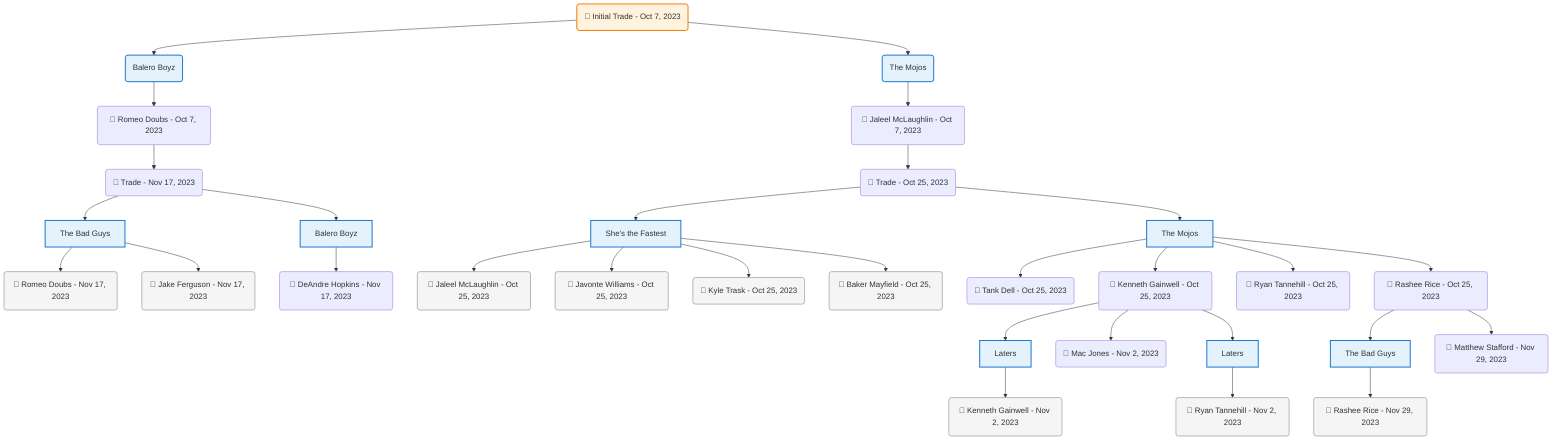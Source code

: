 flowchart TD

    TRADE_MAIN("🔄 Initial Trade - Oct 7, 2023")
    TEAM_1("Balero Boyz")
    TEAM_2("The Mojos")
    NODE_3ce31747-0ff2-4a52-89b5-cbf8f2ef3c70("🔄 Romeo Doubs - Oct 7, 2023")
    TRADE_e7900fa1-8851-4be5-9df4-e8d1fef1cc12_3("🔄 Trade - Nov 17, 2023")
    TEAM_b2220d1a-ff75-4622-9757-09978901110f_4["The Bad Guys"]
    NODE_dd824a8b-3cd3-4f3f-801b-74546d56b400("🔄 Romeo Doubs - Nov 17, 2023")
    NODE_2ea9bda0-d954-4a45-88ed-5e26c41ad26b("🔄 Jake Ferguson - Nov 17, 2023")
    TEAM_2feaf03e-fb22-498e-ac8f-e596b6ba7810_5["Balero Boyz"]
    NODE_1084bfda-6cfb-4e98-83de-885fa6f49abb("🔄 DeAndre Hopkins - Nov 17, 2023")
    NODE_12b2bf3e-3ad8-4941-a31a-d04d263e4b5d("🔄 Jaleel McLaughlin - Oct 7, 2023")
    TRADE_fa570284-95db-4801-93f1-844384f668cb_6("🔄 Trade - Oct 25, 2023")
    TEAM_4449259f-64af-44fd-9235-1facc0926234_7["She's the Fastest"]
    NODE_c3f8c939-c306-41aa-9429-9ff33a4ac5c2("🔄 Jaleel McLaughlin - Oct 25, 2023")
    NODE_abb27bac-a973-4273-810d-2332957c8bd0("🔄 Javonte Williams - Oct 25, 2023")
    NODE_b65ea616-b0a5-4389-ac15-91b72b882d0b("🔄 Kyle Trask - Oct 25, 2023")
    NODE_79d9d2aa-9fe9-48f4-b877-ae9a93d8b929("🔄 Baker Mayfield - Oct 25, 2023")
    TEAM_bbe2d0ad-54cf-4c22-be82-b2a5f262a157_8["The Mojos"]
    NODE_f7ba52f4-c763-4dae-9224-5ba660a0d846("🔄 Tank Dell - Oct 25, 2023")
    NODE_5c25541e-5064-459d-a622-cb818cfedf30("🔄 Kenneth Gainwell - Oct 25, 2023")
    TEAM_825928a9-7194-43aa-b7ae-fc78c2510b16_9["Laters"]
    NODE_ed7a7ed2-d1dc-413f-b9e4-8ed0383fb7d6("🔄 Kenneth Gainwell - Nov 2, 2023")
    NODE_6bf70f05-bf44-4d2e-83c5-3b40e0bcdc76("🔄 Mac Jones - Nov 2, 2023")
    TEAM_825928a9-7194-43aa-b7ae-fc78c2510b16_10["Laters"]
    NODE_15dc9c6e-a036-4615-8797-acc03b8d756b("🔄 Ryan Tannehill - Nov 2, 2023")
    NODE_4fe1093d-af7d-417d-97f2-d5263924f64a("🔄 Ryan Tannehill - Oct 25, 2023")
    NODE_401b25f2-b2c2-414e-84c6-ff9476a8742a("🔄 Rashee Rice - Oct 25, 2023")
    TEAM_b2220d1a-ff75-4622-9757-09978901110f_11["The Bad Guys"]
    NODE_c4806233-251a-437a-9abc-e2a72f32f889("🔄 Rashee Rice - Nov 29, 2023")
    NODE_c738fe8d-abde-456c-8a18-dbc87e617395("🔄 Matthew Stafford - Nov 29, 2023")

    TRADE_MAIN --> TEAM_1
    TRADE_MAIN --> TEAM_2
    TEAM_1 --> NODE_3ce31747-0ff2-4a52-89b5-cbf8f2ef3c70
    NODE_3ce31747-0ff2-4a52-89b5-cbf8f2ef3c70 --> TRADE_e7900fa1-8851-4be5-9df4-e8d1fef1cc12_3
    TRADE_e7900fa1-8851-4be5-9df4-e8d1fef1cc12_3 --> TEAM_b2220d1a-ff75-4622-9757-09978901110f_4
    TEAM_b2220d1a-ff75-4622-9757-09978901110f_4 --> NODE_dd824a8b-3cd3-4f3f-801b-74546d56b400
    TEAM_b2220d1a-ff75-4622-9757-09978901110f_4 --> NODE_2ea9bda0-d954-4a45-88ed-5e26c41ad26b
    TRADE_e7900fa1-8851-4be5-9df4-e8d1fef1cc12_3 --> TEAM_2feaf03e-fb22-498e-ac8f-e596b6ba7810_5
    TEAM_2feaf03e-fb22-498e-ac8f-e596b6ba7810_5 --> NODE_1084bfda-6cfb-4e98-83de-885fa6f49abb
    TEAM_2 --> NODE_12b2bf3e-3ad8-4941-a31a-d04d263e4b5d
    NODE_12b2bf3e-3ad8-4941-a31a-d04d263e4b5d --> TRADE_fa570284-95db-4801-93f1-844384f668cb_6
    TRADE_fa570284-95db-4801-93f1-844384f668cb_6 --> TEAM_4449259f-64af-44fd-9235-1facc0926234_7
    TEAM_4449259f-64af-44fd-9235-1facc0926234_7 --> NODE_c3f8c939-c306-41aa-9429-9ff33a4ac5c2
    TEAM_4449259f-64af-44fd-9235-1facc0926234_7 --> NODE_abb27bac-a973-4273-810d-2332957c8bd0
    TEAM_4449259f-64af-44fd-9235-1facc0926234_7 --> NODE_b65ea616-b0a5-4389-ac15-91b72b882d0b
    TEAM_4449259f-64af-44fd-9235-1facc0926234_7 --> NODE_79d9d2aa-9fe9-48f4-b877-ae9a93d8b929
    TRADE_fa570284-95db-4801-93f1-844384f668cb_6 --> TEAM_bbe2d0ad-54cf-4c22-be82-b2a5f262a157_8
    TEAM_bbe2d0ad-54cf-4c22-be82-b2a5f262a157_8 --> NODE_f7ba52f4-c763-4dae-9224-5ba660a0d846
    TEAM_bbe2d0ad-54cf-4c22-be82-b2a5f262a157_8 --> NODE_5c25541e-5064-459d-a622-cb818cfedf30
    NODE_5c25541e-5064-459d-a622-cb818cfedf30 --> TEAM_825928a9-7194-43aa-b7ae-fc78c2510b16_9
    TEAM_825928a9-7194-43aa-b7ae-fc78c2510b16_9 --> NODE_ed7a7ed2-d1dc-413f-b9e4-8ed0383fb7d6
    NODE_5c25541e-5064-459d-a622-cb818cfedf30 --> NODE_6bf70f05-bf44-4d2e-83c5-3b40e0bcdc76
    NODE_5c25541e-5064-459d-a622-cb818cfedf30 --> TEAM_825928a9-7194-43aa-b7ae-fc78c2510b16_10
    TEAM_825928a9-7194-43aa-b7ae-fc78c2510b16_10 --> NODE_15dc9c6e-a036-4615-8797-acc03b8d756b
    TEAM_bbe2d0ad-54cf-4c22-be82-b2a5f262a157_8 --> NODE_4fe1093d-af7d-417d-97f2-d5263924f64a
    TEAM_bbe2d0ad-54cf-4c22-be82-b2a5f262a157_8 --> NODE_401b25f2-b2c2-414e-84c6-ff9476a8742a
    NODE_401b25f2-b2c2-414e-84c6-ff9476a8742a --> TEAM_b2220d1a-ff75-4622-9757-09978901110f_11
    TEAM_b2220d1a-ff75-4622-9757-09978901110f_11 --> NODE_c4806233-251a-437a-9abc-e2a72f32f889
    NODE_401b25f2-b2c2-414e-84c6-ff9476a8742a --> NODE_c738fe8d-abde-456c-8a18-dbc87e617395

    %% Node styling
    classDef teamNode fill:#e3f2fd,stroke:#1976d2,stroke-width:2px
    classDef tradeNode fill:#fff3e0,stroke:#f57c00,stroke-width:2px
    classDef playerNode fill:#f3e5f5,stroke:#7b1fa2,stroke-width:1px
    classDef nonRootPlayerNode fill:#f5f5f5,stroke:#757575,stroke-width:1px
    classDef endNode fill:#ffebee,stroke:#c62828,stroke-width:2px
    classDef waiverNode fill:#e8f5e8,stroke:#388e3c,stroke-width:2px
    classDef championshipNode fill:#fff9c4,stroke:#f57f17,stroke-width:3px

    class TEAM_1,TEAM_2,TEAM_b2220d1a-ff75-4622-9757-09978901110f_4,TEAM_2feaf03e-fb22-498e-ac8f-e596b6ba7810_5,TEAM_4449259f-64af-44fd-9235-1facc0926234_7,TEAM_bbe2d0ad-54cf-4c22-be82-b2a5f262a157_8,TEAM_825928a9-7194-43aa-b7ae-fc78c2510b16_9,TEAM_825928a9-7194-43aa-b7ae-fc78c2510b16_10,TEAM_b2220d1a-ff75-4622-9757-09978901110f_11 teamNode
    class NODE_dd824a8b-3cd3-4f3f-801b-74546d56b400,NODE_2ea9bda0-d954-4a45-88ed-5e26c41ad26b,NODE_c3f8c939-c306-41aa-9429-9ff33a4ac5c2,NODE_abb27bac-a973-4273-810d-2332957c8bd0,NODE_b65ea616-b0a5-4389-ac15-91b72b882d0b,NODE_79d9d2aa-9fe9-48f4-b877-ae9a93d8b929,NODE_ed7a7ed2-d1dc-413f-b9e4-8ed0383fb7d6,NODE_15dc9c6e-a036-4615-8797-acc03b8d756b,NODE_c4806233-251a-437a-9abc-e2a72f32f889 nonRootPlayerNode
    class TRADE_MAIN tradeNode